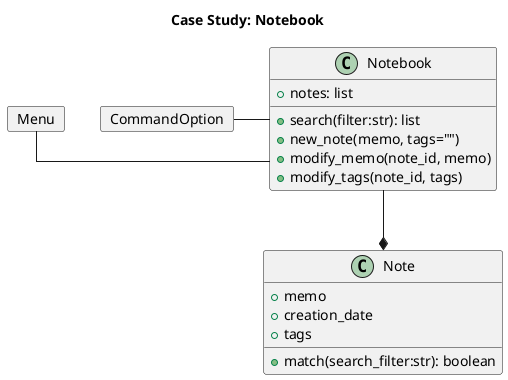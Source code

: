 @startuml
'https://plantuml.com/class-diagram

title Case Study: Notebook

skinparam linetype ortho

class Notebook {
+notes: list
+search(filter:str): list
+new_note(memo, tags="")
+modify_memo(note_id, memo)
+modify_tags(note_id, tags)
}

class Note {
+memo
+creation_date
+tags
+match(search_filter:str): boolean
}

Notebook --* Note

card "CommandOption" {
}

card "Menu" {
}

"Menu" - Notebook
"CommandOption" - Notebook

@enduml
